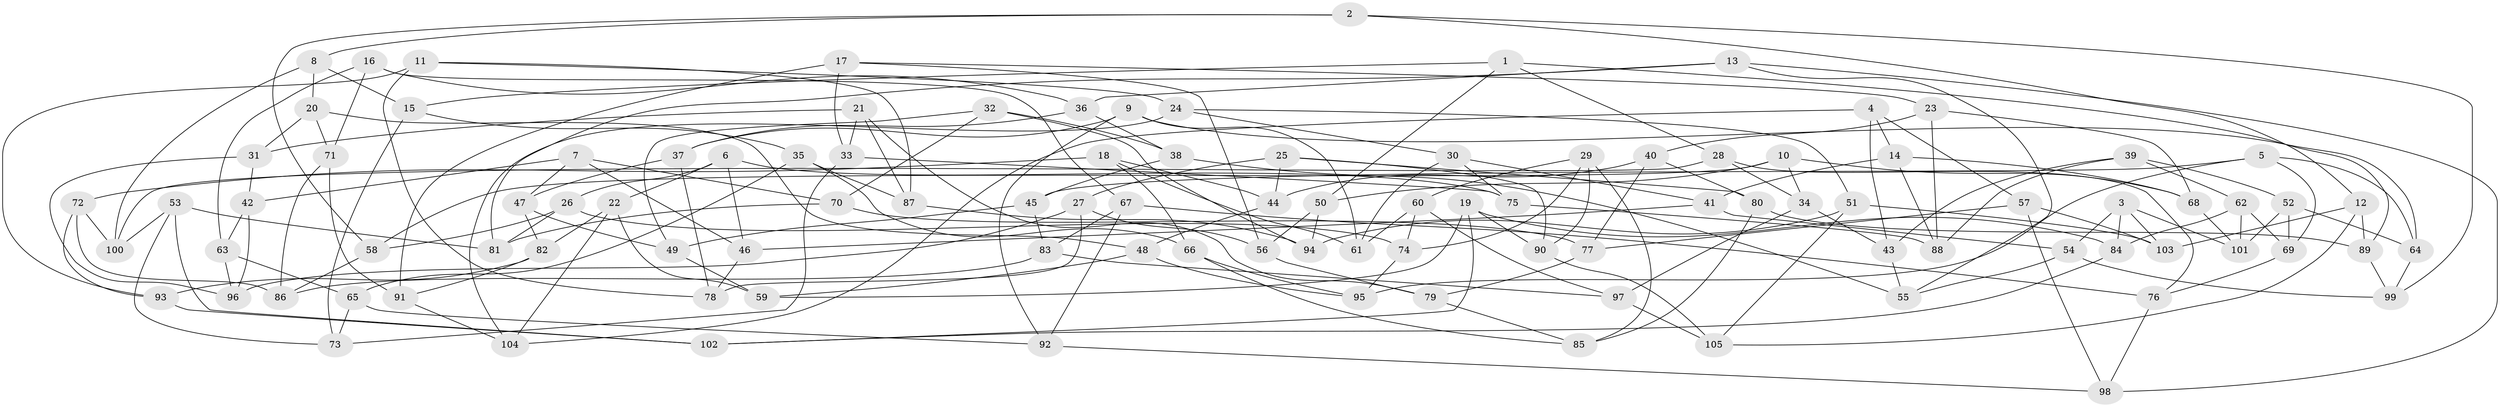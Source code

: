 // coarse degree distribution, {5: 0.19047619047619047, 7: 0.09523809523809523, 6: 0.42857142857142855, 3: 0.047619047619047616, 4: 0.09523809523809523, 8: 0.09523809523809523, 9: 0.047619047619047616}
// Generated by graph-tools (version 1.1) at 2025/38/03/04/25 23:38:04]
// undirected, 105 vertices, 210 edges
graph export_dot {
  node [color=gray90,style=filled];
  1;
  2;
  3;
  4;
  5;
  6;
  7;
  8;
  9;
  10;
  11;
  12;
  13;
  14;
  15;
  16;
  17;
  18;
  19;
  20;
  21;
  22;
  23;
  24;
  25;
  26;
  27;
  28;
  29;
  30;
  31;
  32;
  33;
  34;
  35;
  36;
  37;
  38;
  39;
  40;
  41;
  42;
  43;
  44;
  45;
  46;
  47;
  48;
  49;
  50;
  51;
  52;
  53;
  54;
  55;
  56;
  57;
  58;
  59;
  60;
  61;
  62;
  63;
  64;
  65;
  66;
  67;
  68;
  69;
  70;
  71;
  72;
  73;
  74;
  75;
  76;
  77;
  78;
  79;
  80;
  81;
  82;
  83;
  84;
  85;
  86;
  87;
  88;
  89;
  90;
  91;
  92;
  93;
  94;
  95;
  96;
  97;
  98;
  99;
  100;
  101;
  102;
  103;
  104;
  105;
  1 -- 15;
  1 -- 89;
  1 -- 28;
  1 -- 50;
  2 -- 58;
  2 -- 8;
  2 -- 12;
  2 -- 99;
  3 -- 103;
  3 -- 84;
  3 -- 101;
  3 -- 54;
  4 -- 43;
  4 -- 104;
  4 -- 57;
  4 -- 14;
  5 -- 95;
  5 -- 64;
  5 -- 45;
  5 -- 69;
  6 -- 22;
  6 -- 75;
  6 -- 26;
  6 -- 46;
  7 -- 70;
  7 -- 46;
  7 -- 47;
  7 -- 42;
  8 -- 100;
  8 -- 15;
  8 -- 20;
  9 -- 92;
  9 -- 64;
  9 -- 37;
  9 -- 61;
  10 -- 68;
  10 -- 34;
  10 -- 58;
  10 -- 50;
  11 -- 24;
  11 -- 93;
  11 -- 87;
  11 -- 78;
  12 -- 103;
  12 -- 105;
  12 -- 89;
  13 -- 36;
  13 -- 55;
  13 -- 81;
  13 -- 98;
  14 -- 68;
  14 -- 88;
  14 -- 41;
  15 -- 73;
  15 -- 35;
  16 -- 36;
  16 -- 63;
  16 -- 71;
  16 -- 67;
  17 -- 56;
  17 -- 91;
  17 -- 23;
  17 -- 33;
  18 -- 72;
  18 -- 66;
  18 -- 61;
  18 -- 44;
  19 -- 59;
  19 -- 84;
  19 -- 102;
  19 -- 90;
  20 -- 71;
  20 -- 31;
  20 -- 48;
  21 -- 87;
  21 -- 31;
  21 -- 79;
  21 -- 33;
  22 -- 104;
  22 -- 59;
  22 -- 82;
  23 -- 68;
  23 -- 40;
  23 -- 88;
  24 -- 30;
  24 -- 51;
  24 -- 104;
  25 -- 80;
  25 -- 27;
  25 -- 90;
  25 -- 44;
  26 -- 58;
  26 -- 74;
  26 -- 81;
  27 -- 96;
  27 -- 56;
  27 -- 78;
  28 -- 76;
  28 -- 100;
  28 -- 34;
  29 -- 74;
  29 -- 85;
  29 -- 60;
  29 -- 90;
  30 -- 75;
  30 -- 61;
  30 -- 41;
  31 -- 96;
  31 -- 42;
  32 -- 94;
  32 -- 49;
  32 -- 70;
  32 -- 38;
  33 -- 75;
  33 -- 73;
  34 -- 43;
  34 -- 97;
  35 -- 87;
  35 -- 66;
  35 -- 65;
  36 -- 37;
  36 -- 38;
  37 -- 78;
  37 -- 47;
  38 -- 45;
  38 -- 55;
  39 -- 88;
  39 -- 43;
  39 -- 62;
  39 -- 52;
  40 -- 80;
  40 -- 44;
  40 -- 77;
  41 -- 54;
  41 -- 46;
  42 -- 63;
  42 -- 96;
  43 -- 55;
  44 -- 48;
  45 -- 49;
  45 -- 83;
  46 -- 78;
  47 -- 82;
  47 -- 49;
  48 -- 59;
  48 -- 95;
  49 -- 59;
  50 -- 56;
  50 -- 94;
  51 -- 103;
  51 -- 105;
  51 -- 94;
  52 -- 69;
  52 -- 101;
  52 -- 64;
  53 -- 100;
  53 -- 81;
  53 -- 102;
  53 -- 73;
  54 -- 55;
  54 -- 99;
  56 -- 79;
  57 -- 77;
  57 -- 98;
  57 -- 103;
  58 -- 86;
  60 -- 61;
  60 -- 97;
  60 -- 74;
  62 -- 84;
  62 -- 101;
  62 -- 69;
  63 -- 96;
  63 -- 65;
  64 -- 99;
  65 -- 92;
  65 -- 73;
  66 -- 85;
  66 -- 95;
  67 -- 83;
  67 -- 92;
  67 -- 76;
  68 -- 101;
  69 -- 76;
  70 -- 81;
  70 -- 77;
  71 -- 86;
  71 -- 91;
  72 -- 93;
  72 -- 100;
  72 -- 86;
  74 -- 95;
  75 -- 88;
  76 -- 98;
  77 -- 79;
  79 -- 85;
  80 -- 85;
  80 -- 89;
  82 -- 91;
  82 -- 93;
  83 -- 86;
  83 -- 97;
  84 -- 102;
  87 -- 94;
  89 -- 99;
  90 -- 105;
  91 -- 104;
  92 -- 98;
  93 -- 102;
  97 -- 105;
}
